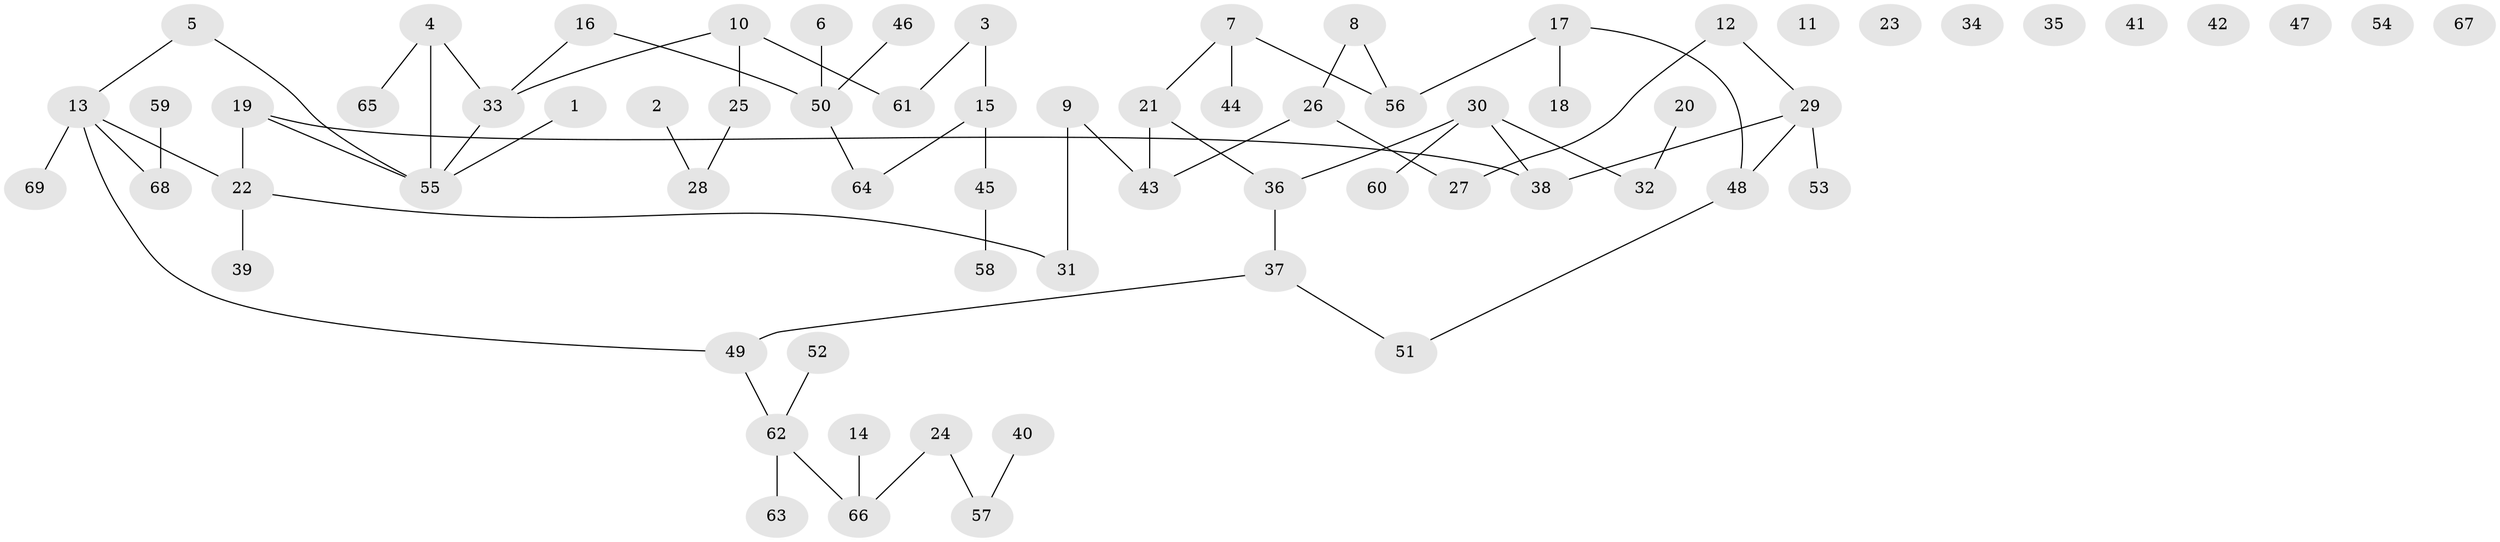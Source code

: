 // coarse degree distribution, {0: 0.45, 1: 0.25, 3: 0.15, 2: 0.1, 4: 0.05}
// Generated by graph-tools (version 1.1) at 2025/43/03/04/25 21:43:18]
// undirected, 69 vertices, 68 edges
graph export_dot {
graph [start="1"]
  node [color=gray90,style=filled];
  1;
  2;
  3;
  4;
  5;
  6;
  7;
  8;
  9;
  10;
  11;
  12;
  13;
  14;
  15;
  16;
  17;
  18;
  19;
  20;
  21;
  22;
  23;
  24;
  25;
  26;
  27;
  28;
  29;
  30;
  31;
  32;
  33;
  34;
  35;
  36;
  37;
  38;
  39;
  40;
  41;
  42;
  43;
  44;
  45;
  46;
  47;
  48;
  49;
  50;
  51;
  52;
  53;
  54;
  55;
  56;
  57;
  58;
  59;
  60;
  61;
  62;
  63;
  64;
  65;
  66;
  67;
  68;
  69;
  1 -- 55;
  2 -- 28;
  3 -- 15;
  3 -- 61;
  4 -- 33;
  4 -- 55;
  4 -- 65;
  5 -- 13;
  5 -- 55;
  6 -- 50;
  7 -- 21;
  7 -- 44;
  7 -- 56;
  8 -- 26;
  8 -- 56;
  9 -- 31;
  9 -- 43;
  10 -- 25;
  10 -- 33;
  10 -- 61;
  12 -- 27;
  12 -- 29;
  13 -- 22;
  13 -- 49;
  13 -- 68;
  13 -- 69;
  14 -- 66;
  15 -- 45;
  15 -- 64;
  16 -- 33;
  16 -- 50;
  17 -- 18;
  17 -- 48;
  17 -- 56;
  19 -- 22;
  19 -- 38;
  19 -- 55;
  20 -- 32;
  21 -- 36;
  21 -- 43;
  22 -- 31;
  22 -- 39;
  24 -- 57;
  24 -- 66;
  25 -- 28;
  26 -- 27;
  26 -- 43;
  29 -- 38;
  29 -- 48;
  29 -- 53;
  30 -- 32;
  30 -- 36;
  30 -- 38;
  30 -- 60;
  33 -- 55;
  36 -- 37;
  37 -- 49;
  37 -- 51;
  40 -- 57;
  45 -- 58;
  46 -- 50;
  48 -- 51;
  49 -- 62;
  50 -- 64;
  52 -- 62;
  59 -- 68;
  62 -- 63;
  62 -- 66;
}

